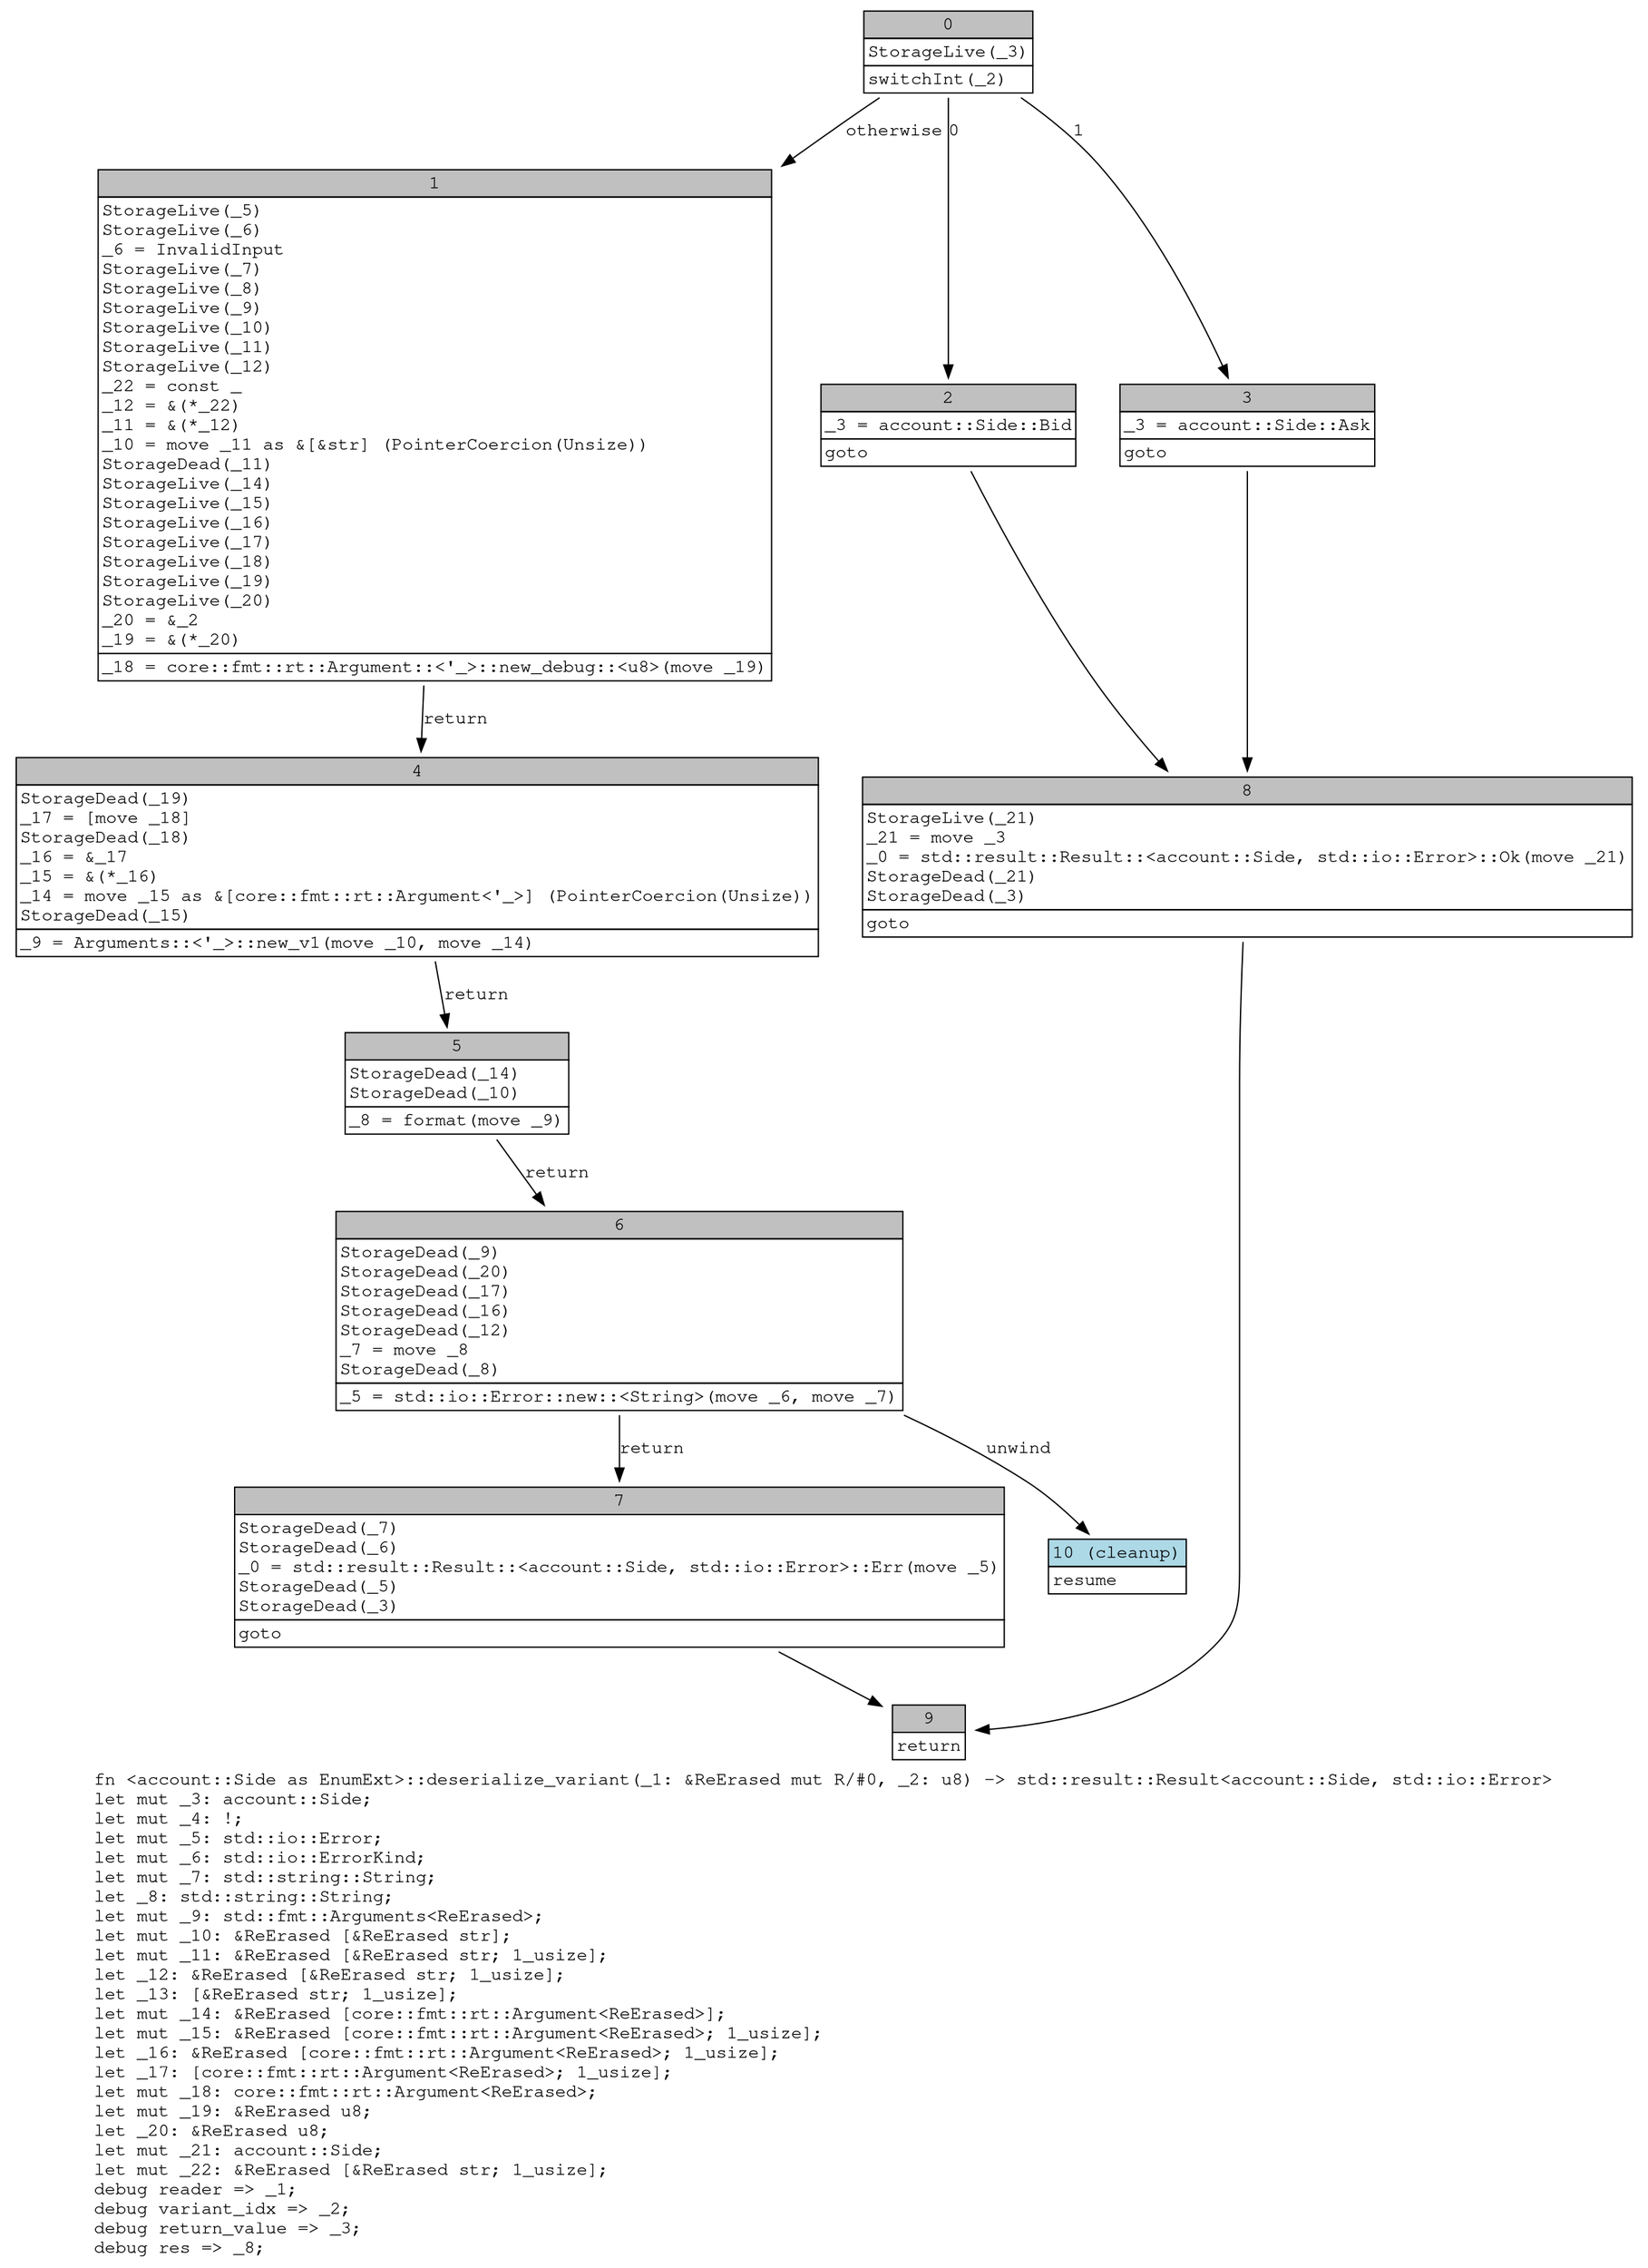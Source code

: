 digraph Mir_0_780 {
    graph [fontname="Courier, monospace"];
    node [fontname="Courier, monospace"];
    edge [fontname="Courier, monospace"];
    label=<fn &lt;account::Side as EnumExt&gt;::deserialize_variant(_1: &amp;ReErased mut R/#0, _2: u8) -&gt; std::result::Result&lt;account::Side, std::io::Error&gt;<br align="left"/>let mut _3: account::Side;<br align="left"/>let mut _4: !;<br align="left"/>let mut _5: std::io::Error;<br align="left"/>let mut _6: std::io::ErrorKind;<br align="left"/>let mut _7: std::string::String;<br align="left"/>let _8: std::string::String;<br align="left"/>let mut _9: std::fmt::Arguments&lt;ReErased&gt;;<br align="left"/>let mut _10: &amp;ReErased [&amp;ReErased str];<br align="left"/>let mut _11: &amp;ReErased [&amp;ReErased str; 1_usize];<br align="left"/>let _12: &amp;ReErased [&amp;ReErased str; 1_usize];<br align="left"/>let _13: [&amp;ReErased str; 1_usize];<br align="left"/>let mut _14: &amp;ReErased [core::fmt::rt::Argument&lt;ReErased&gt;];<br align="left"/>let mut _15: &amp;ReErased [core::fmt::rt::Argument&lt;ReErased&gt;; 1_usize];<br align="left"/>let _16: &amp;ReErased [core::fmt::rt::Argument&lt;ReErased&gt;; 1_usize];<br align="left"/>let _17: [core::fmt::rt::Argument&lt;ReErased&gt;; 1_usize];<br align="left"/>let mut _18: core::fmt::rt::Argument&lt;ReErased&gt;;<br align="left"/>let mut _19: &amp;ReErased u8;<br align="left"/>let _20: &amp;ReErased u8;<br align="left"/>let mut _21: account::Side;<br align="left"/>let mut _22: &amp;ReErased [&amp;ReErased str; 1_usize];<br align="left"/>debug reader =&gt; _1;<br align="left"/>debug variant_idx =&gt; _2;<br align="left"/>debug return_value =&gt; _3;<br align="left"/>debug res =&gt; _8;<br align="left"/>>;
    bb0__0_780 [shape="none", label=<<table border="0" cellborder="1" cellspacing="0"><tr><td bgcolor="gray" align="center" colspan="1">0</td></tr><tr><td align="left" balign="left">StorageLive(_3)<br/></td></tr><tr><td align="left">switchInt(_2)</td></tr></table>>];
    bb1__0_780 [shape="none", label=<<table border="0" cellborder="1" cellspacing="0"><tr><td bgcolor="gray" align="center" colspan="1">1</td></tr><tr><td align="left" balign="left">StorageLive(_5)<br/>StorageLive(_6)<br/>_6 = InvalidInput<br/>StorageLive(_7)<br/>StorageLive(_8)<br/>StorageLive(_9)<br/>StorageLive(_10)<br/>StorageLive(_11)<br/>StorageLive(_12)<br/>_22 = const _<br/>_12 = &amp;(*_22)<br/>_11 = &amp;(*_12)<br/>_10 = move _11 as &amp;[&amp;str] (PointerCoercion(Unsize))<br/>StorageDead(_11)<br/>StorageLive(_14)<br/>StorageLive(_15)<br/>StorageLive(_16)<br/>StorageLive(_17)<br/>StorageLive(_18)<br/>StorageLive(_19)<br/>StorageLive(_20)<br/>_20 = &amp;_2<br/>_19 = &amp;(*_20)<br/></td></tr><tr><td align="left">_18 = core::fmt::rt::Argument::&lt;'_&gt;::new_debug::&lt;u8&gt;(move _19)</td></tr></table>>];
    bb2__0_780 [shape="none", label=<<table border="0" cellborder="1" cellspacing="0"><tr><td bgcolor="gray" align="center" colspan="1">2</td></tr><tr><td align="left" balign="left">_3 = account::Side::Bid<br/></td></tr><tr><td align="left">goto</td></tr></table>>];
    bb3__0_780 [shape="none", label=<<table border="0" cellborder="1" cellspacing="0"><tr><td bgcolor="gray" align="center" colspan="1">3</td></tr><tr><td align="left" balign="left">_3 = account::Side::Ask<br/></td></tr><tr><td align="left">goto</td></tr></table>>];
    bb4__0_780 [shape="none", label=<<table border="0" cellborder="1" cellspacing="0"><tr><td bgcolor="gray" align="center" colspan="1">4</td></tr><tr><td align="left" balign="left">StorageDead(_19)<br/>_17 = [move _18]<br/>StorageDead(_18)<br/>_16 = &amp;_17<br/>_15 = &amp;(*_16)<br/>_14 = move _15 as &amp;[core::fmt::rt::Argument&lt;'_&gt;] (PointerCoercion(Unsize))<br/>StorageDead(_15)<br/></td></tr><tr><td align="left">_9 = Arguments::&lt;'_&gt;::new_v1(move _10, move _14)</td></tr></table>>];
    bb5__0_780 [shape="none", label=<<table border="0" cellborder="1" cellspacing="0"><tr><td bgcolor="gray" align="center" colspan="1">5</td></tr><tr><td align="left" balign="left">StorageDead(_14)<br/>StorageDead(_10)<br/></td></tr><tr><td align="left">_8 = format(move _9)</td></tr></table>>];
    bb6__0_780 [shape="none", label=<<table border="0" cellborder="1" cellspacing="0"><tr><td bgcolor="gray" align="center" colspan="1">6</td></tr><tr><td align="left" balign="left">StorageDead(_9)<br/>StorageDead(_20)<br/>StorageDead(_17)<br/>StorageDead(_16)<br/>StorageDead(_12)<br/>_7 = move _8<br/>StorageDead(_8)<br/></td></tr><tr><td align="left">_5 = std::io::Error::new::&lt;String&gt;(move _6, move _7)</td></tr></table>>];
    bb7__0_780 [shape="none", label=<<table border="0" cellborder="1" cellspacing="0"><tr><td bgcolor="gray" align="center" colspan="1">7</td></tr><tr><td align="left" balign="left">StorageDead(_7)<br/>StorageDead(_6)<br/>_0 = std::result::Result::&lt;account::Side, std::io::Error&gt;::Err(move _5)<br/>StorageDead(_5)<br/>StorageDead(_3)<br/></td></tr><tr><td align="left">goto</td></tr></table>>];
    bb8__0_780 [shape="none", label=<<table border="0" cellborder="1" cellspacing="0"><tr><td bgcolor="gray" align="center" colspan="1">8</td></tr><tr><td align="left" balign="left">StorageLive(_21)<br/>_21 = move _3<br/>_0 = std::result::Result::&lt;account::Side, std::io::Error&gt;::Ok(move _21)<br/>StorageDead(_21)<br/>StorageDead(_3)<br/></td></tr><tr><td align="left">goto</td></tr></table>>];
    bb9__0_780 [shape="none", label=<<table border="0" cellborder="1" cellspacing="0"><tr><td bgcolor="gray" align="center" colspan="1">9</td></tr><tr><td align="left">return</td></tr></table>>];
    bb10__0_780 [shape="none", label=<<table border="0" cellborder="1" cellspacing="0"><tr><td bgcolor="lightblue" align="center" colspan="1">10 (cleanup)</td></tr><tr><td align="left">resume</td></tr></table>>];
    bb0__0_780 -> bb2__0_780 [label="0"];
    bb0__0_780 -> bb3__0_780 [label="1"];
    bb0__0_780 -> bb1__0_780 [label="otherwise"];
    bb1__0_780 -> bb4__0_780 [label="return"];
    bb2__0_780 -> bb8__0_780 [label=""];
    bb3__0_780 -> bb8__0_780 [label=""];
    bb4__0_780 -> bb5__0_780 [label="return"];
    bb5__0_780 -> bb6__0_780 [label="return"];
    bb6__0_780 -> bb7__0_780 [label="return"];
    bb6__0_780 -> bb10__0_780 [label="unwind"];
    bb7__0_780 -> bb9__0_780 [label=""];
    bb8__0_780 -> bb9__0_780 [label=""];
}

